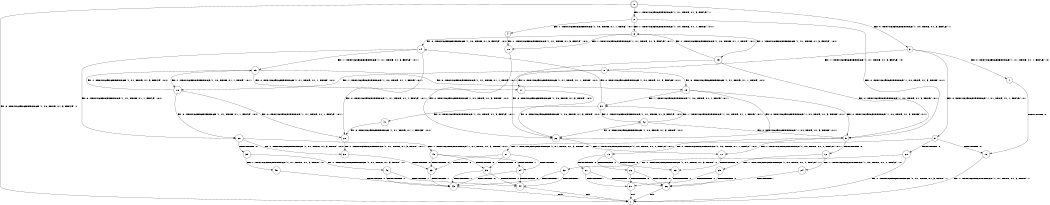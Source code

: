 digraph BCG {
size = "7, 10.5";
center = TRUE;
node [shape = circle];
0 [peripheries = 2];
0 -> 1 [label = "EX !0 !ATOMIC_EXCH_BRANCH (1, +0, TRUE, +1, 3, FALSE) !::"];
0 -> 2 [label = "EX !1 !ATOMIC_EXCH_BRANCH (1, +1, TRUE, +1, 3, FALSE) !::"];
0 -> 3 [label = "EX !0 !ATOMIC_EXCH_BRANCH (1, +0, TRUE, +1, 3, FALSE) !::"];
2 -> 4 [label = "EX !1 !ATOMIC_EXCH_BRANCH (1, +0, TRUE, +1, 1, TRUE) !:0:1:"];
2 -> 5 [label = "EX !0 !ATOMIC_EXCH_BRANCH (1, +0, TRUE, +1, 3, TRUE) !:0:1:"];
2 -> 6 [label = "EX !1 !ATOMIC_EXCH_BRANCH (1, +0, TRUE, +1, 1, TRUE) !:0:1:"];
3 -> 7 [label = "EX !0 !ATOMIC_EXCH_BRANCH (1, +1, TRUE, +1, 1, FALSE) !:0:"];
3 -> 8 [label = "EX !1 !ATOMIC_EXCH_BRANCH (1, +1, TRUE, +1, 3, FALSE) !:0:"];
3 -> 9 [label = "EX !0 !ATOMIC_EXCH_BRANCH (1, +1, TRUE, +1, 1, FALSE) !:0:"];
4 -> 10 [label = "EX !1 !ATOMIC_EXCH_BRANCH (1, +1, TRUE, +1, 3, FALSE) !:0:1:"];
5 -> 11 [label = "EX !1 !ATOMIC_EXCH_BRANCH (1, +0, TRUE, +1, 1, FALSE) !:0:1:"];
5 -> 12 [label = "TERMINATE !0"];
5 -> 13 [label = "EX !1 !ATOMIC_EXCH_BRANCH (1, +0, TRUE, +1, 1, FALSE) !:0:1:"];
6 -> 10 [label = "EX !1 !ATOMIC_EXCH_BRANCH (1, +1, TRUE, +1, 3, FALSE) !:0:1:"];
6 -> 14 [label = "EX !0 !ATOMIC_EXCH_BRANCH (1, +0, TRUE, +1, 3, FALSE) !:0:1:"];
6 -> 15 [label = "EX !1 !ATOMIC_EXCH_BRANCH (1, +1, TRUE, +1, 3, FALSE) !:0:1:"];
7 -> 16 [label = "TERMINATE !0"];
8 -> 17 [label = "EX !0 !ATOMIC_EXCH_BRANCH (1, +1, TRUE, +1, 1, TRUE) !:0:1:"];
8 -> 18 [label = "EX !1 !ATOMIC_EXCH_BRANCH (1, +0, TRUE, +1, 1, TRUE) !:0:1:"];
8 -> 19 [label = "EX !0 !ATOMIC_EXCH_BRANCH (1, +1, TRUE, +1, 1, TRUE) !:0:1:"];
9 -> 16 [label = "TERMINATE !0"];
9 -> 20 [label = "TERMINATE !0"];
9 -> 21 [label = "EX !1 !ATOMIC_EXCH_BRANCH (1, +1, TRUE, +1, 3, TRUE) !:0:"];
10 -> 22 [label = "EX !0 !ATOMIC_EXCH_BRANCH (1, +0, TRUE, +1, 3, TRUE) !:0:1:"];
11 -> 23 [label = "TERMINATE !0"];
12 -> 24 [label = "EX !1 !ATOMIC_EXCH_BRANCH (1, +0, TRUE, +1, 1, FALSE) !:1:"];
12 -> 25 [label = "EX !1 !ATOMIC_EXCH_BRANCH (1, +0, TRUE, +1, 1, FALSE) !:1:"];
13 -> 23 [label = "TERMINATE !0"];
13 -> 26 [label = "TERMINATE !1"];
13 -> 27 [label = "TERMINATE !0"];
14 -> 28 [label = "EX !0 !ATOMIC_EXCH_BRANCH (1, +1, TRUE, +1, 1, FALSE) !:0:1:"];
14 -> 29 [label = "EX !1 !ATOMIC_EXCH_BRANCH (1, +1, TRUE, +1, 3, FALSE) !:0:1:"];
14 -> 30 [label = "EX !0 !ATOMIC_EXCH_BRANCH (1, +1, TRUE, +1, 1, FALSE) !:0:1:"];
15 -> 22 [label = "EX !0 !ATOMIC_EXCH_BRANCH (1, +0, TRUE, +1, 3, TRUE) !:0:1:"];
15 -> 5 [label = "EX !0 !ATOMIC_EXCH_BRANCH (1, +0, TRUE, +1, 3, TRUE) !:0:1:"];
15 -> 6 [label = "EX !1 !ATOMIC_EXCH_BRANCH (1, +0, TRUE, +1, 1, TRUE) !:0:1:"];
16 -> 1 [label = "EX !1 !ATOMIC_EXCH_BRANCH (1, +1, TRUE, +1, 3, TRUE) !::"];
17 -> 22 [label = "EX !0 !ATOMIC_EXCH_BRANCH (1, +0, TRUE, +1, 3, TRUE) !:0:1:"];
18 -> 28 [label = "EX !0 !ATOMIC_EXCH_BRANCH (1, +1, TRUE, +1, 1, FALSE) !:0:1:"];
18 -> 29 [label = "EX !1 !ATOMIC_EXCH_BRANCH (1, +1, TRUE, +1, 3, FALSE) !:0:1:"];
18 -> 30 [label = "EX !0 !ATOMIC_EXCH_BRANCH (1, +1, TRUE, +1, 1, FALSE) !:0:1:"];
19 -> 22 [label = "EX !0 !ATOMIC_EXCH_BRANCH (1, +0, TRUE, +1, 3, TRUE) !:0:1:"];
19 -> 31 [label = "EX !1 !ATOMIC_EXCH_BRANCH (1, +0, TRUE, +1, 1, TRUE) !:0:1:"];
19 -> 5 [label = "EX !0 !ATOMIC_EXCH_BRANCH (1, +0, TRUE, +1, 3, TRUE) !:0:1:"];
20 -> 1 [label = "EX !1 !ATOMIC_EXCH_BRANCH (1, +1, TRUE, +1, 3, TRUE) !::"];
20 -> 32 [label = "EX !1 !ATOMIC_EXCH_BRANCH (1, +1, TRUE, +1, 3, TRUE) !::"];
21 -> 33 [label = "TERMINATE !0"];
21 -> 34 [label = "TERMINATE !1"];
21 -> 35 [label = "TERMINATE !0"];
22 -> 11 [label = "EX !1 !ATOMIC_EXCH_BRANCH (1, +0, TRUE, +1, 1, FALSE) !:0:1:"];
23 -> 36 [label = "TERMINATE !1"];
24 -> 36 [label = "TERMINATE !1"];
25 -> 36 [label = "TERMINATE !1"];
25 -> 37 [label = "TERMINATE !1"];
26 -> 36 [label = "TERMINATE !0"];
26 -> 37 [label = "TERMINATE !0"];
27 -> 36 [label = "TERMINATE !1"];
27 -> 37 [label = "TERMINATE !1"];
28 -> 38 [label = "EX !1 !ATOMIC_EXCH_BRANCH (1, +1, TRUE, +1, 3, TRUE) !:0:1:"];
29 -> 17 [label = "EX !0 !ATOMIC_EXCH_BRANCH (1, +1, TRUE, +1, 1, TRUE) !:0:1:"];
29 -> 18 [label = "EX !1 !ATOMIC_EXCH_BRANCH (1, +0, TRUE, +1, 1, TRUE) !:0:1:"];
29 -> 19 [label = "EX !0 !ATOMIC_EXCH_BRANCH (1, +1, TRUE, +1, 1, TRUE) !:0:1:"];
30 -> 38 [label = "EX !1 !ATOMIC_EXCH_BRANCH (1, +1, TRUE, +1, 3, TRUE) !:0:1:"];
30 -> 39 [label = "TERMINATE !0"];
30 -> 40 [label = "EX !1 !ATOMIC_EXCH_BRANCH (1, +1, TRUE, +1, 3, TRUE) !:0:1:"];
31 -> 41 [label = "EX !0 !ATOMIC_EXCH_BRANCH (1, +0, TRUE, +1, 3, FALSE) !:0:1:"];
31 -> 42 [label = "EX !1 !ATOMIC_EXCH_BRANCH (1, +1, TRUE, +1, 3, FALSE) !:0:1:"];
31 -> 14 [label = "EX !0 !ATOMIC_EXCH_BRANCH (1, +0, TRUE, +1, 3, FALSE) !:0:1:"];
32 -> 43 [label = "TERMINATE !1"];
32 -> 44 [label = "TERMINATE !1"];
33 -> 43 [label = "TERMINATE !1"];
34 -> 43 [label = "TERMINATE !0"];
34 -> 44 [label = "TERMINATE !0"];
35 -> 43 [label = "TERMINATE !1"];
35 -> 44 [label = "TERMINATE !1"];
36 -> 1 [label = "exit"];
37 -> 1 [label = "exit"];
38 -> 33 [label = "TERMINATE !0"];
39 -> 45 [label = "EX !1 !ATOMIC_EXCH_BRANCH (1, +1, TRUE, +1, 3, TRUE) !:1:"];
39 -> 46 [label = "EX !1 !ATOMIC_EXCH_BRANCH (1, +1, TRUE, +1, 3, TRUE) !:1:"];
40 -> 33 [label = "TERMINATE !0"];
40 -> 34 [label = "TERMINATE !1"];
40 -> 35 [label = "TERMINATE !0"];
41 -> 28 [label = "EX !0 !ATOMIC_EXCH_BRANCH (1, +1, TRUE, +1, 1, FALSE) !:0:1:"];
42 -> 22 [label = "EX !0 !ATOMIC_EXCH_BRANCH (1, +0, TRUE, +1, 3, TRUE) !:0:1:"];
42 -> 31 [label = "EX !1 !ATOMIC_EXCH_BRANCH (1, +0, TRUE, +1, 1, TRUE) !:0:1:"];
42 -> 5 [label = "EX !0 !ATOMIC_EXCH_BRANCH (1, +0, TRUE, +1, 3, TRUE) !:0:1:"];
43 -> 1 [label = "exit"];
44 -> 1 [label = "exit"];
45 -> 43 [label = "TERMINATE !1"];
46 -> 43 [label = "TERMINATE !1"];
46 -> 44 [label = "TERMINATE !1"];
}
